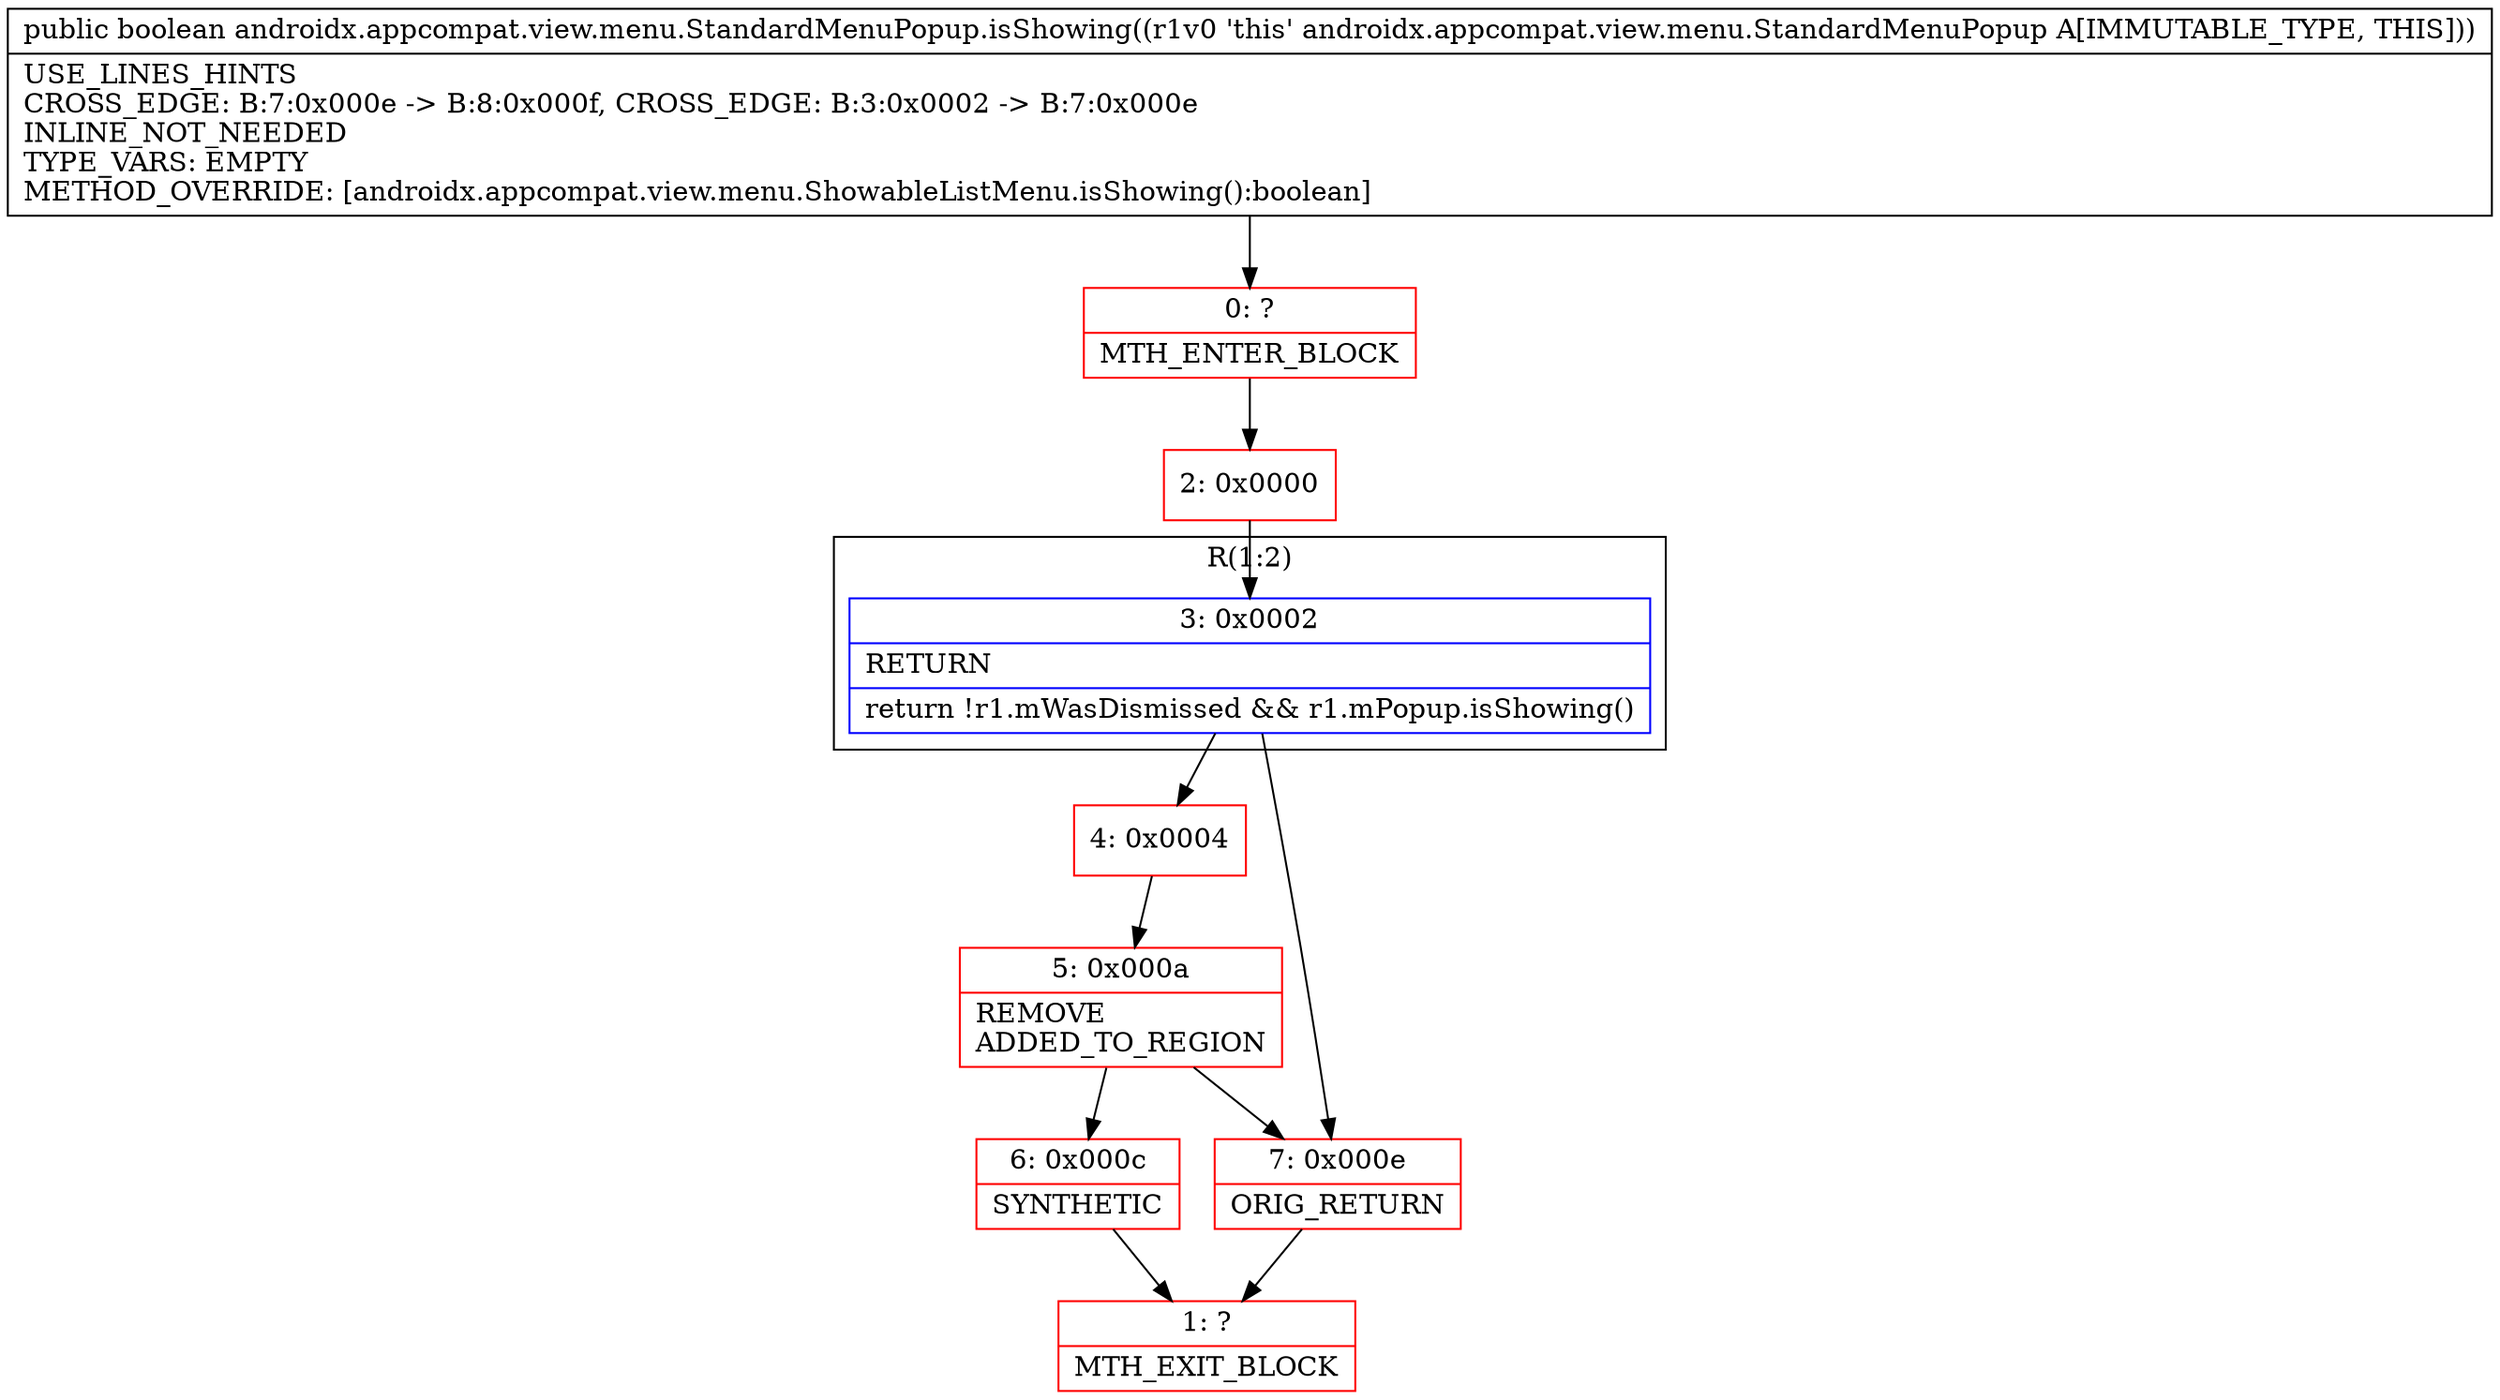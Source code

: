 digraph "CFG forandroidx.appcompat.view.menu.StandardMenuPopup.isShowing()Z" {
subgraph cluster_Region_209987222 {
label = "R(1:2)";
node [shape=record,color=blue];
Node_3 [shape=record,label="{3\:\ 0x0002|RETURN\l|return !r1.mWasDismissed && r1.mPopup.isShowing()\l}"];
}
Node_0 [shape=record,color=red,label="{0\:\ ?|MTH_ENTER_BLOCK\l}"];
Node_2 [shape=record,color=red,label="{2\:\ 0x0000}"];
Node_4 [shape=record,color=red,label="{4\:\ 0x0004}"];
Node_5 [shape=record,color=red,label="{5\:\ 0x000a|REMOVE\lADDED_TO_REGION\l}"];
Node_6 [shape=record,color=red,label="{6\:\ 0x000c|SYNTHETIC\l}"];
Node_1 [shape=record,color=red,label="{1\:\ ?|MTH_EXIT_BLOCK\l}"];
Node_7 [shape=record,color=red,label="{7\:\ 0x000e|ORIG_RETURN\l}"];
MethodNode[shape=record,label="{public boolean androidx.appcompat.view.menu.StandardMenuPopup.isShowing((r1v0 'this' androidx.appcompat.view.menu.StandardMenuPopup A[IMMUTABLE_TYPE, THIS]))  | USE_LINES_HINTS\lCROSS_EDGE: B:7:0x000e \-\> B:8:0x000f, CROSS_EDGE: B:3:0x0002 \-\> B:7:0x000e\lINLINE_NOT_NEEDED\lTYPE_VARS: EMPTY\lMETHOD_OVERRIDE: [androidx.appcompat.view.menu.ShowableListMenu.isShowing():boolean]\l}"];
MethodNode -> Node_0;Node_3 -> Node_4;
Node_3 -> Node_7;
Node_0 -> Node_2;
Node_2 -> Node_3;
Node_4 -> Node_5;
Node_5 -> Node_6;
Node_5 -> Node_7;
Node_6 -> Node_1;
Node_7 -> Node_1;
}

